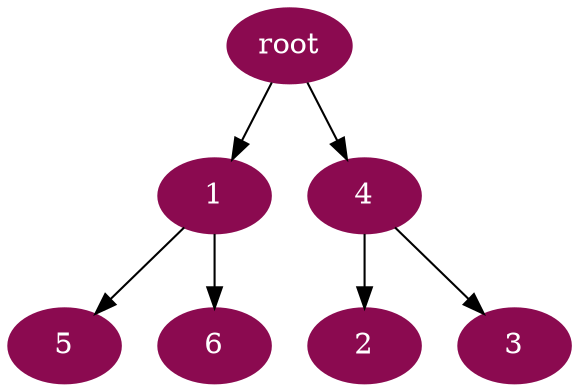 digraph G {
node [color=deeppink4, style=filled, fontcolor=white];
"root" -> 1;
4 -> 2;
4 -> 3;
"root" -> 4;
1 -> 5;
1 -> 6;
}

